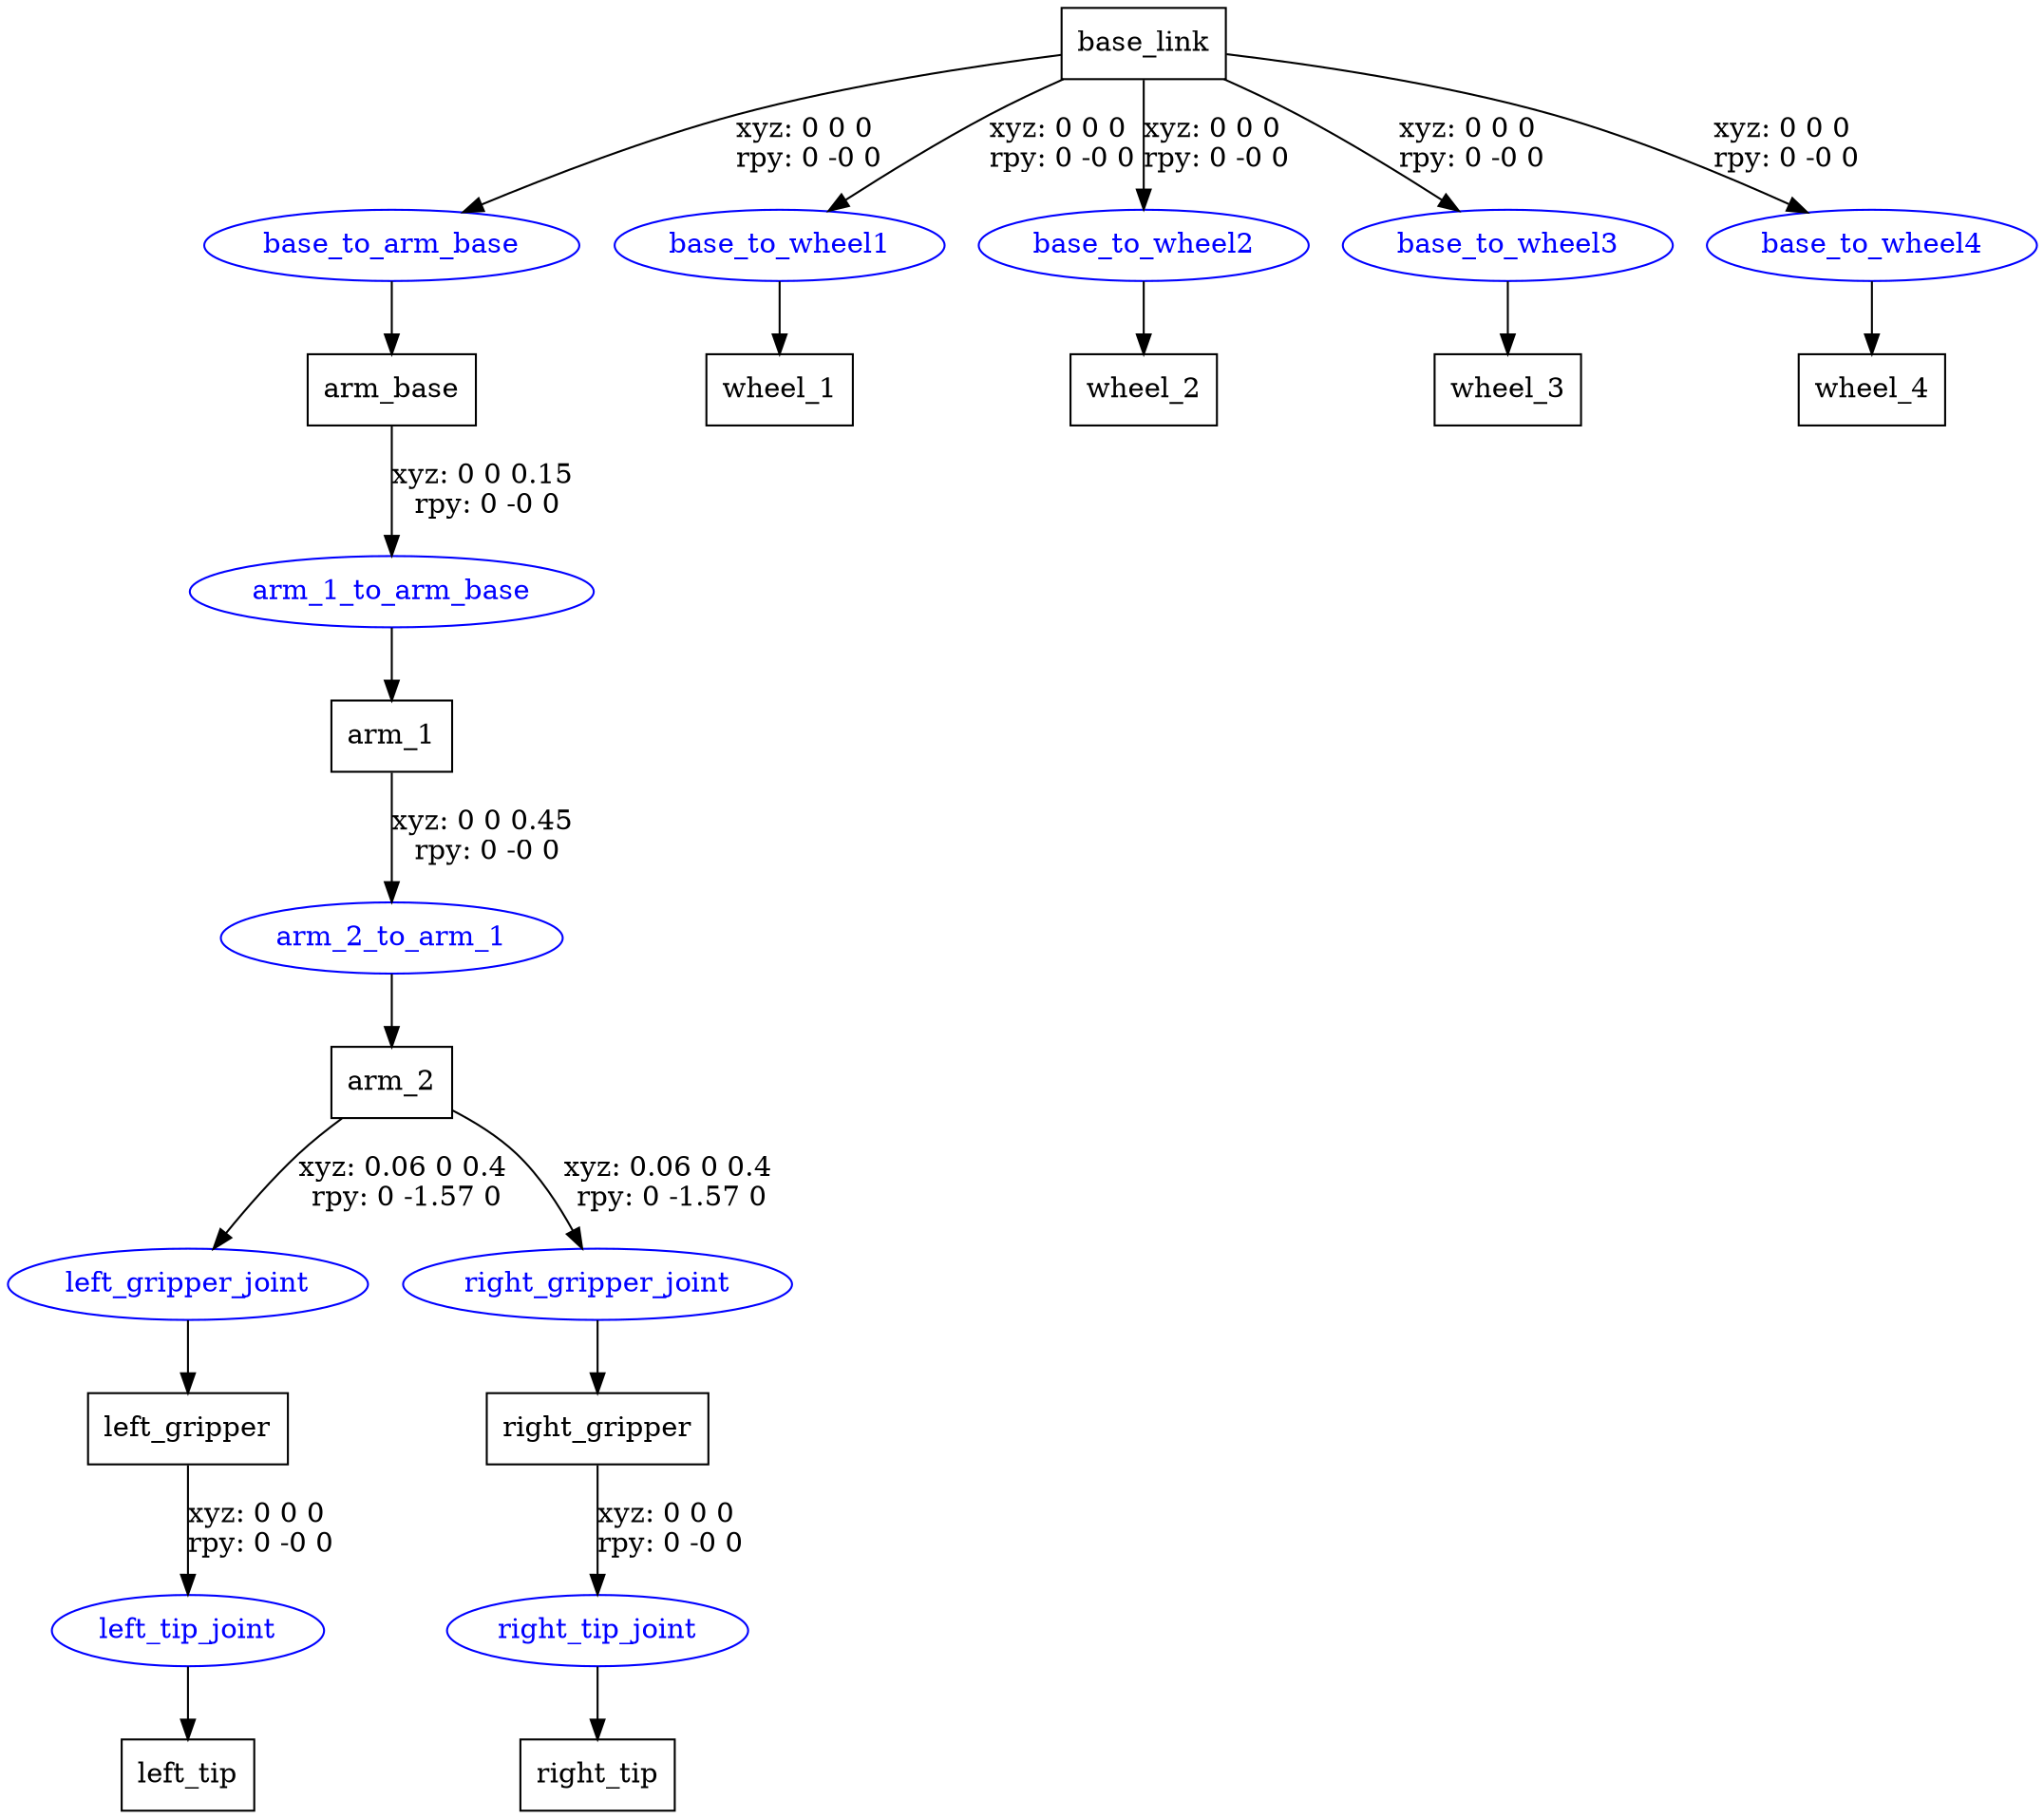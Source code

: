 digraph G {
node [shape=box];
"base_link" [label="base_link"];
"arm_base" [label="arm_base"];
"arm_1" [label="arm_1"];
"arm_2" [label="arm_2"];
"left_gripper" [label="left_gripper"];
"left_tip" [label="left_tip"];
"right_gripper" [label="right_gripper"];
"right_tip" [label="right_tip"];
"wheel_1" [label="wheel_1"];
"wheel_2" [label="wheel_2"];
"wheel_3" [label="wheel_3"];
"wheel_4" [label="wheel_4"];
node [shape=ellipse, color=blue, fontcolor=blue];
"base_link" -> "base_to_arm_base" [label="xyz: 0 0 0 \nrpy: 0 -0 0"]
"base_to_arm_base" -> "arm_base"
"arm_base" -> "arm_1_to_arm_base" [label="xyz: 0 0 0.15 \nrpy: 0 -0 0"]
"arm_1_to_arm_base" -> "arm_1"
"arm_1" -> "arm_2_to_arm_1" [label="xyz: 0 0 0.45 \nrpy: 0 -0 0"]
"arm_2_to_arm_1" -> "arm_2"
"arm_2" -> "left_gripper_joint" [label="xyz: 0.06 0 0.4 \nrpy: 0 -1.57 0"]
"left_gripper_joint" -> "left_gripper"
"left_gripper" -> "left_tip_joint" [label="xyz: 0 0 0 \nrpy: 0 -0 0"]
"left_tip_joint" -> "left_tip"
"arm_2" -> "right_gripper_joint" [label="xyz: 0.06 0 0.4 \nrpy: 0 -1.57 0"]
"right_gripper_joint" -> "right_gripper"
"right_gripper" -> "right_tip_joint" [label="xyz: 0 0 0 \nrpy: 0 -0 0"]
"right_tip_joint" -> "right_tip"
"base_link" -> "base_to_wheel1" [label="xyz: 0 0 0 \nrpy: 0 -0 0"]
"base_to_wheel1" -> "wheel_1"
"base_link" -> "base_to_wheel2" [label="xyz: 0 0 0 \nrpy: 0 -0 0"]
"base_to_wheel2" -> "wheel_2"
"base_link" -> "base_to_wheel3" [label="xyz: 0 0 0 \nrpy: 0 -0 0"]
"base_to_wheel3" -> "wheel_3"
"base_link" -> "base_to_wheel4" [label="xyz: 0 0 0 \nrpy: 0 -0 0"]
"base_to_wheel4" -> "wheel_4"
}
